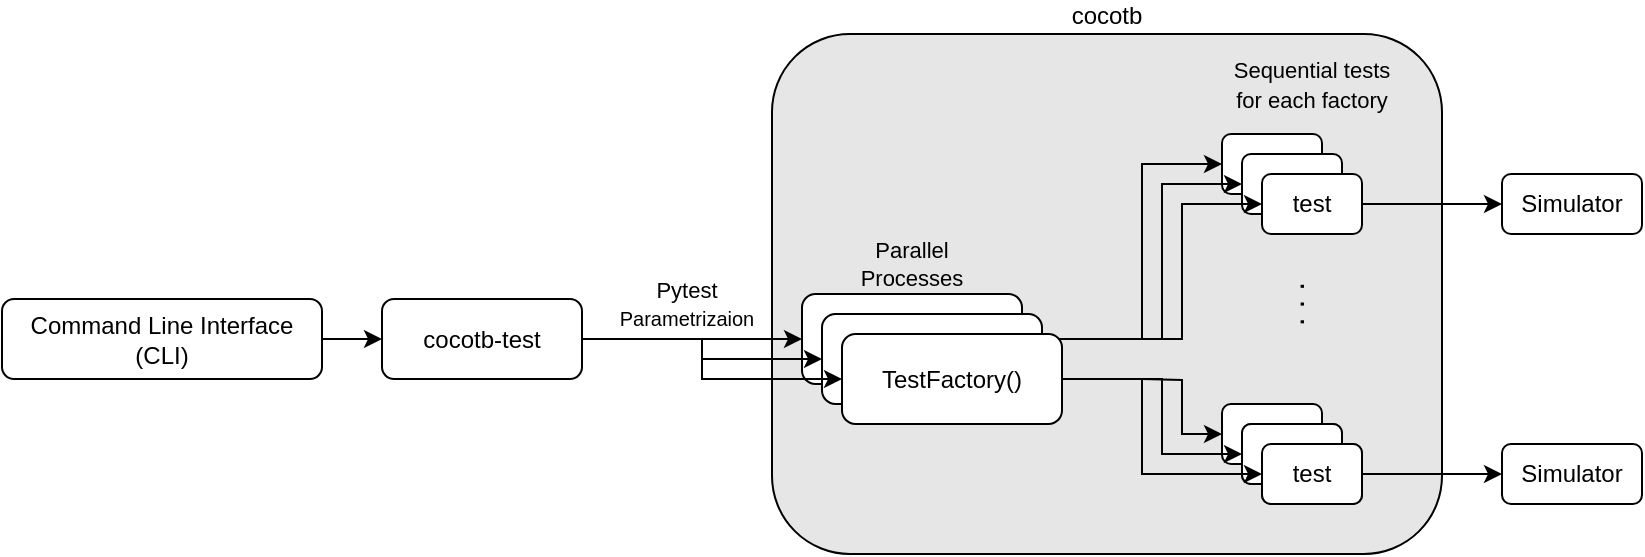 <mxfile version="24.5.5" type="device">
  <diagram name="Page-1" id="84IR7_Dilktxqjbxm5VX">
    <mxGraphModel dx="956" dy="520" grid="1" gridSize="10" guides="1" tooltips="1" connect="1" arrows="1" fold="1" page="1" pageScale="1" pageWidth="850" pageHeight="1100" math="0" shadow="0">
      <root>
        <mxCell id="0" />
        <mxCell id="1" parent="0" />
        <mxCell id="8Z_vLe7ZqMga_I8zLeuL-7" value="&lt;div&gt;&lt;font style=&quot;font-size: 12px;&quot;&gt;cocotb&lt;/font&gt;&lt;/div&gt;" style="rounded=1;whiteSpace=wrap;html=1;align=center;gradientColor=none;fillColor=#E6E6E6;labelPosition=center;verticalLabelPosition=top;verticalAlign=bottom;" vertex="1" parent="1">
          <mxGeometry x="395" y="100" width="335" height="260" as="geometry" />
        </mxCell>
        <mxCell id="8Z_vLe7ZqMga_I8zLeuL-3" style="edgeStyle=orthogonalEdgeStyle;rounded=0;orthogonalLoop=1;jettySize=auto;html=1;exitX=1;exitY=0.5;exitDx=0;exitDy=0;entryX=0;entryY=0.5;entryDx=0;entryDy=0;" edge="1" parent="1" source="8Z_vLe7ZqMga_I8zLeuL-1" target="8Z_vLe7ZqMga_I8zLeuL-2">
          <mxGeometry relative="1" as="geometry" />
        </mxCell>
        <mxCell id="8Z_vLe7ZqMga_I8zLeuL-1" value="&lt;div&gt;Command Line Interface&lt;/div&gt;&lt;div&gt;(CLI)&lt;/div&gt;" style="rounded=1;whiteSpace=wrap;html=1;" vertex="1" parent="1">
          <mxGeometry x="10" y="232.5" width="160" height="40" as="geometry" />
        </mxCell>
        <mxCell id="8Z_vLe7ZqMga_I8zLeuL-8" style="edgeStyle=orthogonalEdgeStyle;rounded=0;orthogonalLoop=1;jettySize=auto;html=1;exitX=1;exitY=0.5;exitDx=0;exitDy=0;entryX=0;entryY=0.5;entryDx=0;entryDy=0;" edge="1" parent="1" source="8Z_vLe7ZqMga_I8zLeuL-2" target="8Z_vLe7ZqMga_I8zLeuL-5">
          <mxGeometry relative="1" as="geometry" />
        </mxCell>
        <mxCell id="8Z_vLe7ZqMga_I8zLeuL-2" value="&lt;div&gt;cocotb-test&lt;/div&gt;" style="rounded=1;whiteSpace=wrap;html=1;" vertex="1" parent="1">
          <mxGeometry x="200" y="232.5" width="100" height="40" as="geometry" />
        </mxCell>
        <mxCell id="8Z_vLe7ZqMga_I8zLeuL-35" style="edgeStyle=orthogonalEdgeStyle;rounded=0;orthogonalLoop=1;jettySize=auto;html=1;exitX=1;exitY=0.5;exitDx=0;exitDy=0;entryX=0;entryY=0.5;entryDx=0;entryDy=0;" edge="1" parent="1" source="8Z_vLe7ZqMga_I8zLeuL-5" target="8Z_vLe7ZqMga_I8zLeuL-32">
          <mxGeometry relative="1" as="geometry">
            <Array as="points">
              <mxPoint x="580" y="253" />
              <mxPoint x="580" y="165" />
            </Array>
          </mxGeometry>
        </mxCell>
        <mxCell id="8Z_vLe7ZqMga_I8zLeuL-5" value="&lt;div&gt;TestFactory()&lt;/div&gt;" style="rounded=1;whiteSpace=wrap;html=1;" vertex="1" parent="1">
          <mxGeometry x="410" y="230" width="110" height="45" as="geometry" />
        </mxCell>
        <mxCell id="8Z_vLe7ZqMga_I8zLeuL-26" style="edgeStyle=orthogonalEdgeStyle;rounded=0;orthogonalLoop=1;jettySize=auto;html=1;exitX=1;exitY=0.5;exitDx=0;exitDy=0;entryX=0;entryY=0.5;entryDx=0;entryDy=0;" edge="1" parent="1" source="8Z_vLe7ZqMga_I8zLeuL-10" target="8Z_vLe7ZqMga_I8zLeuL-19">
          <mxGeometry relative="1" as="geometry">
            <Array as="points">
              <mxPoint x="580" y="273" />
              <mxPoint x="600" y="273" />
              <mxPoint x="600" y="300" />
            </Array>
          </mxGeometry>
        </mxCell>
        <mxCell id="8Z_vLe7ZqMga_I8zLeuL-11" style="edgeStyle=orthogonalEdgeStyle;rounded=0;orthogonalLoop=1;jettySize=auto;html=1;exitX=1;exitY=0.5;exitDx=0;exitDy=0;entryX=0;entryY=0.5;entryDx=0;entryDy=0;" edge="1" parent="1" source="8Z_vLe7ZqMga_I8zLeuL-2" target="8Z_vLe7ZqMga_I8zLeuL-9">
          <mxGeometry relative="1" as="geometry" />
        </mxCell>
        <mxCell id="8Z_vLe7ZqMga_I8zLeuL-15" value="&lt;div style=&quot;font-size: 11px;&quot;&gt;Pytest&lt;/div&gt;&lt;div style=&quot;font-size: 11px;&quot;&gt;&lt;font style=&quot;font-size: 10px;&quot;&gt;Parametrizaion&lt;/font&gt;&lt;/div&gt;" style="text;html=1;align=center;verticalAlign=middle;whiteSpace=wrap;rounded=0;" vertex="1" parent="1">
          <mxGeometry x="310" y="220" width="85" height="30" as="geometry" />
        </mxCell>
        <mxCell id="8Z_vLe7ZqMga_I8zLeuL-19" value="&lt;div&gt;test&lt;/div&gt;" style="rounded=1;whiteSpace=wrap;html=1;" vertex="1" parent="1">
          <mxGeometry x="620" y="285" width="50" height="30" as="geometry" />
        </mxCell>
        <mxCell id="8Z_vLe7ZqMga_I8zLeuL-23" value="&lt;div style=&quot;font-size: 11px;&quot;&gt;&lt;font style=&quot;font-size: 11px;&quot;&gt;Parallel&lt;/font&gt;&lt;/div&gt;&lt;div style=&quot;font-size: 11px;&quot;&gt;&lt;font style=&quot;font-size: 11px;&quot;&gt;Processes&lt;/font&gt;&lt;/div&gt;" style="text;html=1;align=center;verticalAlign=middle;whiteSpace=wrap;rounded=0;" vertex="1" parent="1">
          <mxGeometry x="435" y="200" width="60" height="30" as="geometry" />
        </mxCell>
        <mxCell id="8Z_vLe7ZqMga_I8zLeuL-24" value="&lt;div&gt;test&lt;/div&gt;" style="rounded=1;whiteSpace=wrap;html=1;" vertex="1" parent="1">
          <mxGeometry x="630" y="295" width="50" height="30" as="geometry" />
        </mxCell>
        <mxCell id="8Z_vLe7ZqMga_I8zLeuL-25" value="&lt;div&gt;test&lt;/div&gt;" style="rounded=1;whiteSpace=wrap;html=1;" vertex="1" parent="1">
          <mxGeometry x="640" y="305" width="50" height="30" as="geometry" />
        </mxCell>
        <mxCell id="8Z_vLe7ZqMga_I8zLeuL-29" value="&lt;font style=&quot;font-size: 11px;&quot;&gt;Sequential tests for each factory&lt;/font&gt;" style="text;html=1;align=center;verticalAlign=middle;whiteSpace=wrap;rounded=0;" vertex="1" parent="1">
          <mxGeometry x="620" y="110" width="90" height="30" as="geometry" />
        </mxCell>
        <mxCell id="8Z_vLe7ZqMga_I8zLeuL-30" value="&lt;div&gt;test&lt;/div&gt;" style="rounded=1;whiteSpace=wrap;html=1;" vertex="1" parent="1">
          <mxGeometry x="630" y="295" width="50" height="30" as="geometry" />
        </mxCell>
        <mxCell id="8Z_vLe7ZqMga_I8zLeuL-41" value="" style="edgeStyle=orthogonalEdgeStyle;rounded=0;orthogonalLoop=1;jettySize=auto;html=1;" edge="1" parent="1" source="8Z_vLe7ZqMga_I8zLeuL-31" target="8Z_vLe7ZqMga_I8zLeuL-40">
          <mxGeometry relative="1" as="geometry" />
        </mxCell>
        <mxCell id="8Z_vLe7ZqMga_I8zLeuL-31" value="&lt;div&gt;test&lt;/div&gt;" style="rounded=1;whiteSpace=wrap;html=1;" vertex="1" parent="1">
          <mxGeometry x="640" y="305" width="50" height="30" as="geometry" />
        </mxCell>
        <mxCell id="8Z_vLe7ZqMga_I8zLeuL-32" value="&lt;div&gt;test&lt;/div&gt;" style="rounded=1;whiteSpace=wrap;html=1;" vertex="1" parent="1">
          <mxGeometry x="620" y="150" width="50" height="30" as="geometry" />
        </mxCell>
        <mxCell id="8Z_vLe7ZqMga_I8zLeuL-33" value="&lt;div&gt;test&lt;/div&gt;" style="rounded=1;whiteSpace=wrap;html=1;" vertex="1" parent="1">
          <mxGeometry x="630" y="160" width="50" height="30" as="geometry" />
        </mxCell>
        <mxCell id="8Z_vLe7ZqMga_I8zLeuL-43" style="edgeStyle=orthogonalEdgeStyle;rounded=0;orthogonalLoop=1;jettySize=auto;html=1;exitX=1;exitY=0.5;exitDx=0;exitDy=0;entryX=0;entryY=0.5;entryDx=0;entryDy=0;" edge="1" parent="1" source="8Z_vLe7ZqMga_I8zLeuL-34" target="8Z_vLe7ZqMga_I8zLeuL-42">
          <mxGeometry relative="1" as="geometry" />
        </mxCell>
        <mxCell id="8Z_vLe7ZqMga_I8zLeuL-34" value="&lt;div&gt;test&lt;/div&gt;" style="rounded=1;whiteSpace=wrap;html=1;" vertex="1" parent="1">
          <mxGeometry x="640" y="170" width="50" height="30" as="geometry" />
        </mxCell>
        <mxCell id="8Z_vLe7ZqMga_I8zLeuL-9" value="&lt;div&gt;TestFactory()&lt;/div&gt;" style="rounded=1;whiteSpace=wrap;html=1;" vertex="1" parent="1">
          <mxGeometry x="420" y="240" width="110" height="45" as="geometry" />
        </mxCell>
        <mxCell id="8Z_vLe7ZqMga_I8zLeuL-12" style="edgeStyle=orthogonalEdgeStyle;rounded=0;orthogonalLoop=1;jettySize=auto;html=1;exitX=1;exitY=0.5;exitDx=0;exitDy=0;entryX=0;entryY=0.5;entryDx=0;entryDy=0;" edge="1" parent="1" source="8Z_vLe7ZqMga_I8zLeuL-2" target="8Z_vLe7ZqMga_I8zLeuL-10">
          <mxGeometry relative="1" as="geometry">
            <Array as="points">
              <mxPoint x="360" y="253" />
              <mxPoint x="360" y="273" />
            </Array>
          </mxGeometry>
        </mxCell>
        <mxCell id="8Z_vLe7ZqMga_I8zLeuL-28" style="edgeStyle=orthogonalEdgeStyle;rounded=0;orthogonalLoop=1;jettySize=auto;html=1;exitX=1;exitY=0.5;exitDx=0;exitDy=0;entryX=0;entryY=0.5;entryDx=0;entryDy=0;" edge="1" parent="1" source="8Z_vLe7ZqMga_I8zLeuL-10" target="8Z_vLe7ZqMga_I8zLeuL-25">
          <mxGeometry relative="1" as="geometry">
            <Array as="points">
              <mxPoint x="580" y="273" />
              <mxPoint x="580" y="320" />
            </Array>
          </mxGeometry>
        </mxCell>
        <mxCell id="8Z_vLe7ZqMga_I8zLeuL-27" style="edgeStyle=orthogonalEdgeStyle;rounded=0;orthogonalLoop=1;jettySize=auto;html=1;exitX=1;exitY=0.5;exitDx=0;exitDy=0;entryX=0;entryY=0.5;entryDx=0;entryDy=0;" edge="1" parent="1" source="8Z_vLe7ZqMga_I8zLeuL-10" target="8Z_vLe7ZqMga_I8zLeuL-24">
          <mxGeometry relative="1" as="geometry">
            <Array as="points">
              <mxPoint x="590" y="273" />
              <mxPoint x="590" y="310" />
            </Array>
          </mxGeometry>
        </mxCell>
        <mxCell id="8Z_vLe7ZqMga_I8zLeuL-37" style="edgeStyle=orthogonalEdgeStyle;rounded=0;orthogonalLoop=1;jettySize=auto;html=1;exitX=1;exitY=0.5;exitDx=0;exitDy=0;entryX=0;entryY=0.5;entryDx=0;entryDy=0;" edge="1" parent="1" source="8Z_vLe7ZqMga_I8zLeuL-5" target="8Z_vLe7ZqMga_I8zLeuL-34">
          <mxGeometry relative="1" as="geometry">
            <Array as="points">
              <mxPoint x="600" y="253" />
              <mxPoint x="600" y="185" />
            </Array>
          </mxGeometry>
        </mxCell>
        <mxCell id="8Z_vLe7ZqMga_I8zLeuL-36" style="edgeStyle=orthogonalEdgeStyle;rounded=0;orthogonalLoop=1;jettySize=auto;html=1;exitX=1;exitY=0.5;exitDx=0;exitDy=0;entryX=0;entryY=0.5;entryDx=0;entryDy=0;" edge="1" parent="1" source="8Z_vLe7ZqMga_I8zLeuL-5" target="8Z_vLe7ZqMga_I8zLeuL-33">
          <mxGeometry relative="1" as="geometry">
            <Array as="points">
              <mxPoint x="590" y="253" />
              <mxPoint x="590" y="175" />
            </Array>
          </mxGeometry>
        </mxCell>
        <mxCell id="8Z_vLe7ZqMga_I8zLeuL-10" value="&lt;div&gt;TestFactory()&lt;/div&gt;" style="rounded=1;whiteSpace=wrap;html=1;" vertex="1" parent="1">
          <mxGeometry x="430" y="250" width="110" height="45" as="geometry" />
        </mxCell>
        <mxCell id="8Z_vLe7ZqMga_I8zLeuL-40" value="Simulator" style="rounded=1;whiteSpace=wrap;html=1;" vertex="1" parent="1">
          <mxGeometry x="760" y="305" width="70" height="30" as="geometry" />
        </mxCell>
        <mxCell id="8Z_vLe7ZqMga_I8zLeuL-42" value="Simulator" style="rounded=1;whiteSpace=wrap;html=1;" vertex="1" parent="1">
          <mxGeometry x="760" y="170" width="70" height="30" as="geometry" />
        </mxCell>
        <mxCell id="8Z_vLe7ZqMga_I8zLeuL-44" value="&lt;font style=&quot;font-size: 16px;&quot;&gt;. . .&lt;/font&gt;" style="text;html=1;align=center;verticalAlign=middle;whiteSpace=wrap;rounded=0;rotation=-90;" vertex="1" parent="1">
          <mxGeometry x="640" y="220" width="30" height="30" as="geometry" />
        </mxCell>
      </root>
    </mxGraphModel>
  </diagram>
</mxfile>
